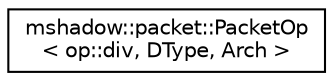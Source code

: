 digraph "Graphical Class Hierarchy"
{
 // LATEX_PDF_SIZE
  edge [fontname="Helvetica",fontsize="10",labelfontname="Helvetica",labelfontsize="10"];
  node [fontname="Helvetica",fontsize="10",shape=record];
  rankdir="LR";
  Node0 [label="mshadow::packet::PacketOp\l\< op::div, DType, Arch \>",height=0.2,width=0.4,color="black", fillcolor="white", style="filled",URL="$structmshadow_1_1packet_1_1PacketOp_3_01op_1_1div_00_01DType_00_01Arch_01_4.html",tooltip=" "];
}
